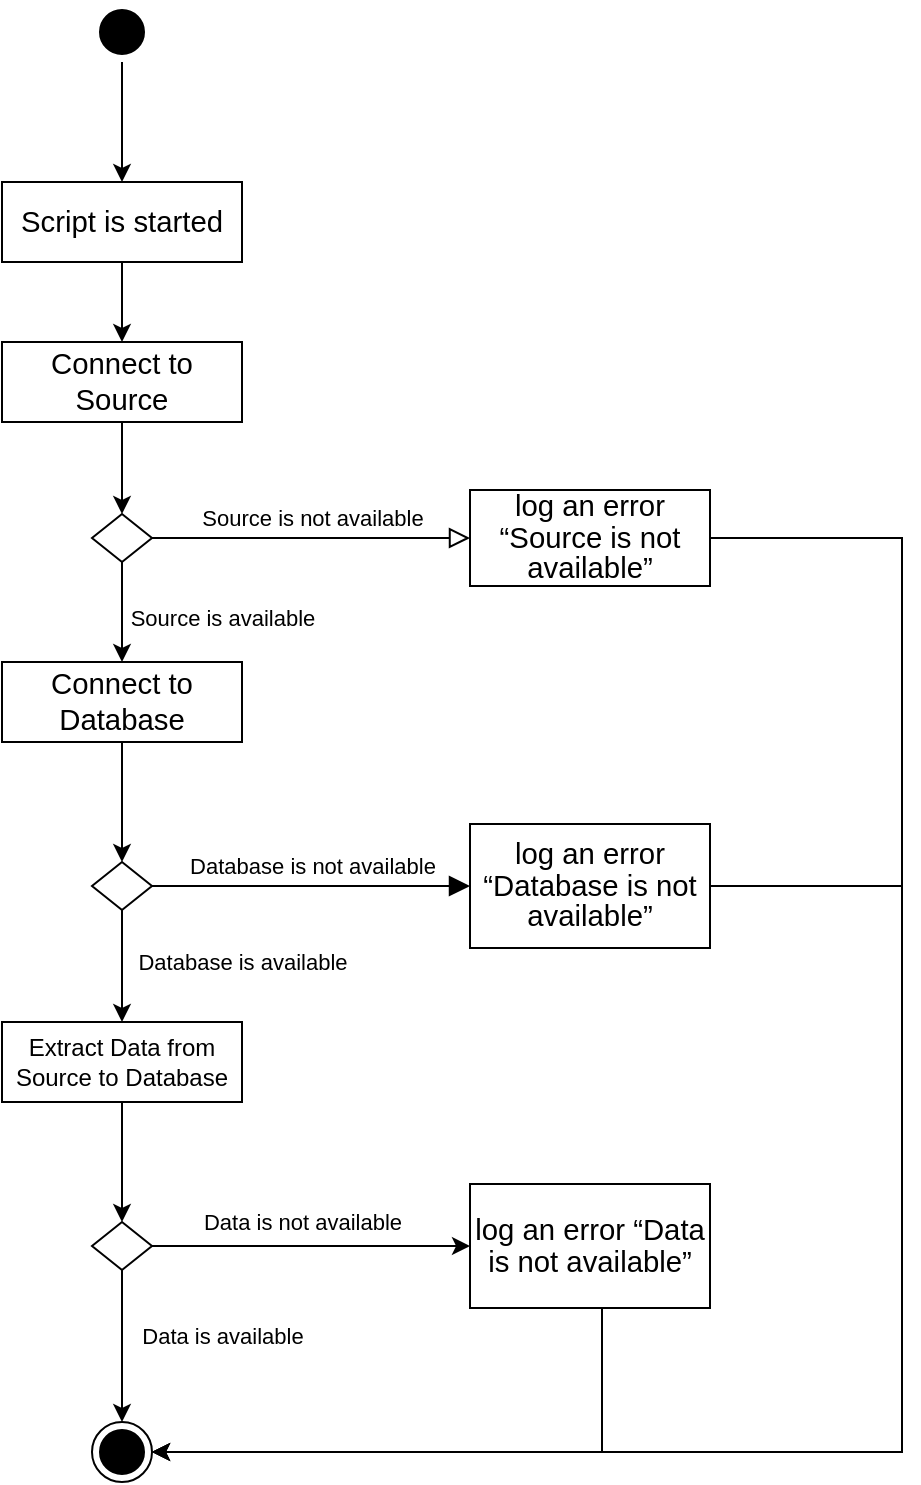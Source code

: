 <mxfile version="13.7.3" type="device"><diagram id="C5RBs43oDa-KdzZeNtuy" name="Page-1"><mxGraphModel dx="1086" dy="806" grid="1" gridSize="10" guides="1" tooltips="1" connect="1" arrows="1" fold="1" page="1" pageScale="1" pageWidth="827" pageHeight="1169" background="none" math="0" shadow="0"><root><mxCell id="WIyWlLk6GJQsqaUBKTNV-0"/><mxCell id="WIyWlLk6GJQsqaUBKTNV-1" parent="WIyWlLk6GJQsqaUBKTNV-0"/><mxCell id="t_hV3Q2ZIT5kaFsXSVZA-9" style="edgeStyle=orthogonalEdgeStyle;orthogonalLoop=1;jettySize=auto;html=1;entryX=0.5;entryY=0;entryDx=0;entryDy=0;" parent="WIyWlLk6GJQsqaUBKTNV-1" source="WIyWlLk6GJQsqaUBKTNV-3" target="WIyWlLk6GJQsqaUBKTNV-6" edge="1"><mxGeometry relative="1" as="geometry"/></mxCell><mxCell id="WIyWlLk6GJQsqaUBKTNV-3" value="&lt;font face=&quot;calibri, sans-serif&quot;&gt;&lt;span style=&quot;font-size: 14.667px&quot;&gt;Connect to Source&lt;/span&gt;&lt;/font&gt;" style="whiteSpace=wrap;html=1;fontSize=12;glass=0;strokeWidth=1;shadow=0;" parent="WIyWlLk6GJQsqaUBKTNV-1" vertex="1"><mxGeometry x="180" y="170" width="120" height="40" as="geometry"/></mxCell><mxCell id="WIyWlLk6GJQsqaUBKTNV-5" value="Source is not available" style="edgeStyle=orthogonalEdgeStyle;html=1;jettySize=auto;orthogonalLoop=1;fontSize=11;endArrow=block;endFill=0;endSize=8;strokeWidth=1;shadow=0;labelBackgroundColor=none;" parent="WIyWlLk6GJQsqaUBKTNV-1" source="WIyWlLk6GJQsqaUBKTNV-6" target="WIyWlLk6GJQsqaUBKTNV-7" edge="1"><mxGeometry y="10" relative="1" as="geometry"><mxPoint as="offset"/></mxGeometry></mxCell><mxCell id="t_hV3Q2ZIT5kaFsXSVZA-6" value="Source is available" style="edgeStyle=orthogonalEdgeStyle;orthogonalLoop=1;jettySize=auto;html=1;entryX=0.5;entryY=0;entryDx=0;entryDy=0;" parent="WIyWlLk6GJQsqaUBKTNV-1" source="WIyWlLk6GJQsqaUBKTNV-6" target="t_hV3Q2ZIT5kaFsXSVZA-5" edge="1"><mxGeometry x="0.118" y="50" relative="1" as="geometry"><mxPoint as="offset"/></mxGeometry></mxCell><mxCell id="WIyWlLk6GJQsqaUBKTNV-6" value="" style="rhombus;whiteSpace=wrap;html=1;shadow=0;fontFamily=Helvetica;fontSize=12;align=center;strokeWidth=1;spacing=6;spacingTop=-4;" parent="WIyWlLk6GJQsqaUBKTNV-1" vertex="1"><mxGeometry x="225" y="256" width="30" height="24" as="geometry"/></mxCell><mxCell id="QuSbywLQKLojzGV1z72l-6" style="edgeStyle=orthogonalEdgeStyle;rounded=0;orthogonalLoop=1;jettySize=auto;html=1;" edge="1" parent="WIyWlLk6GJQsqaUBKTNV-1" source="WIyWlLk6GJQsqaUBKTNV-7" target="t_hV3Q2ZIT5kaFsXSVZA-1"><mxGeometry relative="1" as="geometry"><Array as="points"><mxPoint x="630" y="268"/><mxPoint x="630" y="725"/></Array></mxGeometry></mxCell><mxCell id="WIyWlLk6GJQsqaUBKTNV-7" value="&lt;span style=&quot;font-size: 11.0pt ; line-height: 107% ; font-family: &amp;#34;calibri&amp;#34; , sans-serif&quot;&gt;log an error “Source is not available”&lt;/span&gt;" style="whiteSpace=wrap;html=1;fontSize=12;glass=0;strokeWidth=1;shadow=0;" parent="WIyWlLk6GJQsqaUBKTNV-1" vertex="1"><mxGeometry x="414" y="244" width="120" height="48" as="geometry"/></mxCell><mxCell id="WIyWlLk6GJQsqaUBKTNV-9" value="Database is not available" style="edgeStyle=orthogonalEdgeStyle;html=1;jettySize=auto;orthogonalLoop=1;fontSize=11;endArrow=block;endFill=1;endSize=8;strokeWidth=1;shadow=0;labelBackgroundColor=none;" parent="WIyWlLk6GJQsqaUBKTNV-1" source="WIyWlLk6GJQsqaUBKTNV-10" target="WIyWlLk6GJQsqaUBKTNV-12" edge="1"><mxGeometry y="10" relative="1" as="geometry"><mxPoint as="offset"/></mxGeometry></mxCell><mxCell id="t_hV3Q2ZIT5kaFsXSVZA-11" value="Database is available" style="edgeStyle=orthogonalEdgeStyle;orthogonalLoop=1;jettySize=auto;html=1;" parent="WIyWlLk6GJQsqaUBKTNV-1" source="WIyWlLk6GJQsqaUBKTNV-10" target="WIyWlLk6GJQsqaUBKTNV-11" edge="1"><mxGeometry x="-0.071" y="60" relative="1" as="geometry"><mxPoint as="offset"/></mxGeometry></mxCell><mxCell id="WIyWlLk6GJQsqaUBKTNV-10" value="" style="rhombus;whiteSpace=wrap;html=1;shadow=0;fontFamily=Helvetica;fontSize=12;align=center;strokeWidth=1;spacing=6;spacingTop=-4;" parent="WIyWlLk6GJQsqaUBKTNV-1" vertex="1"><mxGeometry x="225" y="430" width="30" height="24" as="geometry"/></mxCell><mxCell id="t_hV3Q2ZIT5kaFsXSVZA-15" style="edgeStyle=orthogonalEdgeStyle;orthogonalLoop=1;jettySize=auto;html=1;" parent="WIyWlLk6GJQsqaUBKTNV-1" source="WIyWlLk6GJQsqaUBKTNV-11" target="t_hV3Q2ZIT5kaFsXSVZA-14" edge="1"><mxGeometry relative="1" as="geometry"/></mxCell><mxCell id="WIyWlLk6GJQsqaUBKTNV-11" value="Extract Data from Source to Database" style="whiteSpace=wrap;html=1;fontSize=12;glass=0;strokeWidth=1;shadow=0;" parent="WIyWlLk6GJQsqaUBKTNV-1" vertex="1"><mxGeometry x="180" y="510" width="120" height="40" as="geometry"/></mxCell><mxCell id="QuSbywLQKLojzGV1z72l-4" style="edgeStyle=orthogonalEdgeStyle;rounded=0;orthogonalLoop=1;jettySize=auto;html=1;entryX=1;entryY=0.5;entryDx=0;entryDy=0;" edge="1" parent="WIyWlLk6GJQsqaUBKTNV-1" source="WIyWlLk6GJQsqaUBKTNV-12" target="t_hV3Q2ZIT5kaFsXSVZA-1"><mxGeometry relative="1" as="geometry"><Array as="points"><mxPoint x="630" y="442"/><mxPoint x="630" y="725"/></Array></mxGeometry></mxCell><mxCell id="WIyWlLk6GJQsqaUBKTNV-12" value="&lt;span style=&quot;font-size: 11.0pt ; line-height: 107% ; font-family: &amp;#34;calibri&amp;#34; , sans-serif&quot;&gt;log an error “Database is not available”&lt;/span&gt;" style="whiteSpace=wrap;html=1;fontSize=12;glass=0;strokeWidth=1;shadow=0;" parent="WIyWlLk6GJQsqaUBKTNV-1" vertex="1"><mxGeometry x="414" y="411" width="120" height="62" as="geometry"/></mxCell><mxCell id="t_hV3Q2ZIT5kaFsXSVZA-3" style="edgeStyle=orthogonalEdgeStyle;orthogonalLoop=1;jettySize=auto;html=1;" parent="WIyWlLk6GJQsqaUBKTNV-1" source="t_hV3Q2ZIT5kaFsXSVZA-0" target="t_hV3Q2ZIT5kaFsXSVZA-2" edge="1"><mxGeometry relative="1" as="geometry"/></mxCell><mxCell id="t_hV3Q2ZIT5kaFsXSVZA-0" value="" style="ellipse;shape=startState;fillColor=#000000;" parent="WIyWlLk6GJQsqaUBKTNV-1" vertex="1"><mxGeometry x="225" width="30" height="30" as="geometry"/></mxCell><mxCell id="t_hV3Q2ZIT5kaFsXSVZA-1" value="" style="ellipse;html=1;shape=endState;fillColor=#000000;" parent="WIyWlLk6GJQsqaUBKTNV-1" vertex="1"><mxGeometry x="225" y="710" width="30" height="30" as="geometry"/></mxCell><mxCell id="t_hV3Q2ZIT5kaFsXSVZA-4" style="edgeStyle=orthogonalEdgeStyle;orthogonalLoop=1;jettySize=auto;html=1;" parent="WIyWlLk6GJQsqaUBKTNV-1" source="t_hV3Q2ZIT5kaFsXSVZA-2" target="WIyWlLk6GJQsqaUBKTNV-3" edge="1"><mxGeometry relative="1" as="geometry"/></mxCell><mxCell id="t_hV3Q2ZIT5kaFsXSVZA-2" value="&lt;font face=&quot;calibri, sans-serif&quot;&gt;&lt;span style=&quot;font-size: 14.667px&quot;&gt;Script is started&lt;/span&gt;&lt;/font&gt;" style="whiteSpace=wrap;html=1;fontSize=12;glass=0;strokeWidth=1;shadow=0;" parent="WIyWlLk6GJQsqaUBKTNV-1" vertex="1"><mxGeometry x="180" y="90" width="120" height="40" as="geometry"/></mxCell><mxCell id="t_hV3Q2ZIT5kaFsXSVZA-7" style="edgeStyle=orthogonalEdgeStyle;orthogonalLoop=1;jettySize=auto;html=1;" parent="WIyWlLk6GJQsqaUBKTNV-1" source="t_hV3Q2ZIT5kaFsXSVZA-5" target="WIyWlLk6GJQsqaUBKTNV-10" edge="1"><mxGeometry relative="1" as="geometry"/></mxCell><mxCell id="t_hV3Q2ZIT5kaFsXSVZA-5" value="&lt;font face=&quot;calibri, sans-serif&quot;&gt;&lt;span style=&quot;font-size: 14.667px&quot;&gt;Connect to Database&lt;/span&gt;&lt;/font&gt;" style="whiteSpace=wrap;html=1;fontSize=12;glass=0;strokeWidth=1;shadow=0;" parent="WIyWlLk6GJQsqaUBKTNV-1" vertex="1"><mxGeometry x="180" y="330" width="120" height="40" as="geometry"/></mxCell><mxCell id="t_hV3Q2ZIT5kaFsXSVZA-17" value="Data is not available" style="edgeStyle=orthogonalEdgeStyle;orthogonalLoop=1;jettySize=auto;html=1;endFill=1;" parent="WIyWlLk6GJQsqaUBKTNV-1" source="t_hV3Q2ZIT5kaFsXSVZA-14" target="t_hV3Q2ZIT5kaFsXSVZA-16" edge="1"><mxGeometry x="-0.057" y="12" relative="1" as="geometry"><mxPoint as="offset"/></mxGeometry></mxCell><mxCell id="t_hV3Q2ZIT5kaFsXSVZA-18" value="Data is available" style="edgeStyle=orthogonalEdgeStyle;orthogonalLoop=1;jettySize=auto;html=1;entryX=0.5;entryY=0;entryDx=0;entryDy=0;endFill=1;" parent="WIyWlLk6GJQsqaUBKTNV-1" source="t_hV3Q2ZIT5kaFsXSVZA-14" target="t_hV3Q2ZIT5kaFsXSVZA-1" edge="1"><mxGeometry x="-0.132" y="50" relative="1" as="geometry"><mxPoint as="offset"/></mxGeometry></mxCell><mxCell id="t_hV3Q2ZIT5kaFsXSVZA-14" value="" style="rhombus;whiteSpace=wrap;html=1;shadow=0;fontFamily=Helvetica;fontSize=12;align=center;strokeWidth=1;spacing=6;spacingTop=-4;" parent="WIyWlLk6GJQsqaUBKTNV-1" vertex="1"><mxGeometry x="225" y="610" width="30" height="24" as="geometry"/></mxCell><mxCell id="QuSbywLQKLojzGV1z72l-3" style="edgeStyle=orthogonalEdgeStyle;rounded=0;orthogonalLoop=1;jettySize=auto;html=1;entryX=1;entryY=0.5;entryDx=0;entryDy=0;" edge="1" parent="WIyWlLk6GJQsqaUBKTNV-1" source="t_hV3Q2ZIT5kaFsXSVZA-16" target="t_hV3Q2ZIT5kaFsXSVZA-1"><mxGeometry relative="1" as="geometry"><Array as="points"><mxPoint x="480" y="725"/></Array></mxGeometry></mxCell><mxCell id="t_hV3Q2ZIT5kaFsXSVZA-16" value="&lt;span style=&quot;font-size: 11.0pt ; line-height: 107% ; font-family: &amp;#34;calibri&amp;#34; , sans-serif&quot;&gt;log an error “Data is not available”&lt;/span&gt;" style="whiteSpace=wrap;html=1;fontSize=12;glass=0;strokeWidth=1;shadow=0;" parent="WIyWlLk6GJQsqaUBKTNV-1" vertex="1"><mxGeometry x="414" y="591" width="120" height="62" as="geometry"/></mxCell></root></mxGraphModel></diagram></mxfile>